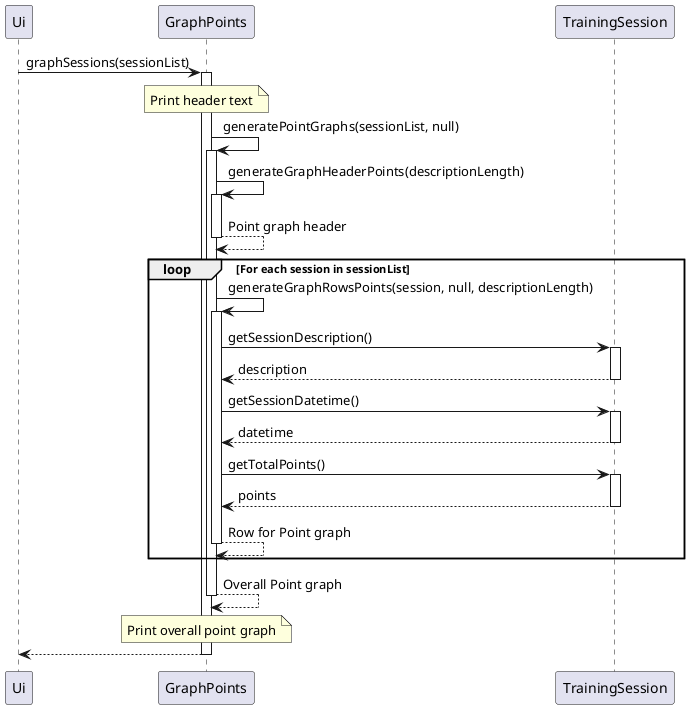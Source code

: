 @startuml
participant Ui as User
participant GraphPoints
participant TrainingSession

User -> GraphPoints : graphSessions(sessionList)
activate GraphPoints

note over GraphPoints
    Print header text
end note

GraphPoints -> GraphPoints : generatePointGraphs(sessionList, null)
activate GraphPoints
GraphPoints -> GraphPoints : generateGraphHeaderPoints(descriptionLength)
activate GraphPoints
GraphPoints --> GraphPoints : Point graph header
deactivate GraphPoints

loop For each session in sessionList
    GraphPoints -> GraphPoints : generateGraphRowsPoints(session, null, descriptionLength)
    activate GraphPoints

    GraphPoints -> TrainingSession : getSessionDescription()
    activate TrainingSession
    TrainingSession --> GraphPoints : description
    deactivate TrainingSession

    GraphPoints -> TrainingSession : getSessionDatetime()
    activate TrainingSession
    TrainingSession --> GraphPoints : datetime
    deactivate TrainingSession

    GraphPoints -> TrainingSession : getTotalPoints()
    activate TrainingSession
    TrainingSession --> GraphPoints : points
    deactivate TrainingSession
    GraphPoints --> GraphPoints : Row for Point graph
    deactivate GraphPoints
end loop

GraphPoints --> GraphPoints : Overall Point graph
note over GraphPoints
    Print overall point graph
end note
deactivate GraphPoints

User <-- GraphPoints :
deactivate GraphPoints
@enduml
